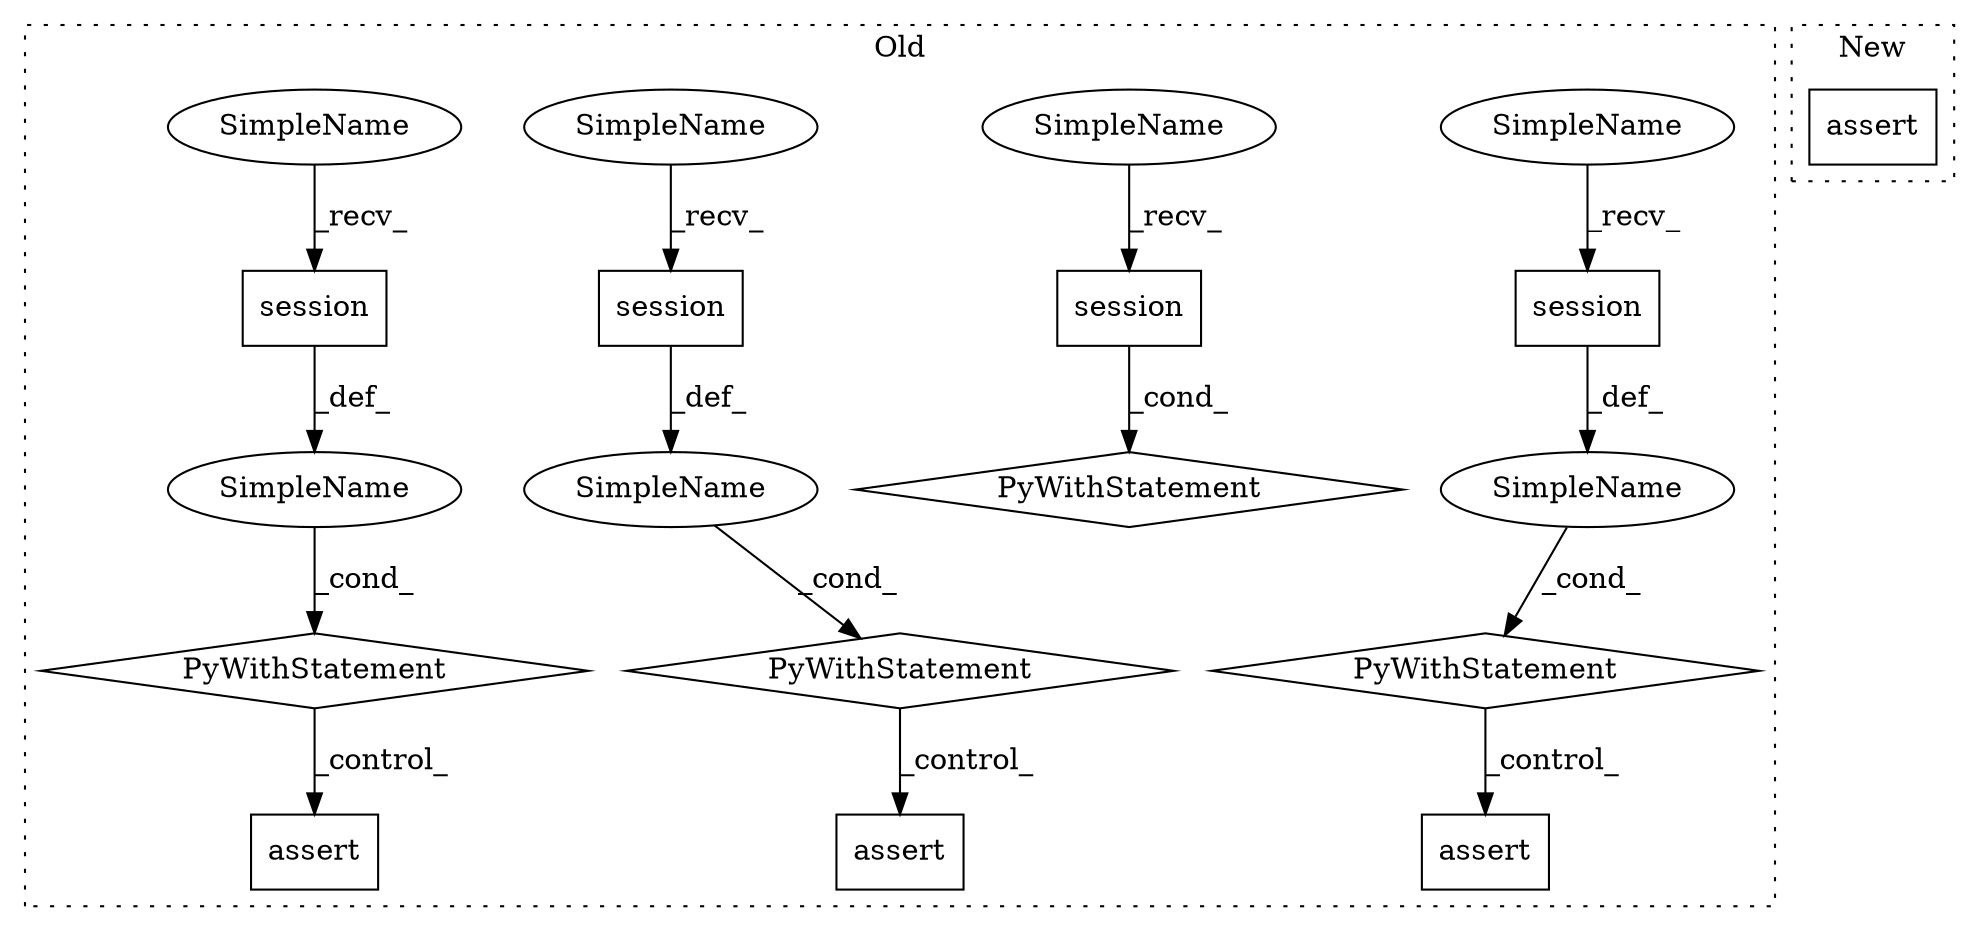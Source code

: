 digraph G {
subgraph cluster0 {
1 [label="session" a="32" s="7959" l="9" shape="box"];
3 [label="assert" a="32" s="7983,8018" l="17,1" shape="box"];
4 [label="SimpleName" a="42" s="" l="" shape="ellipse"];
5 [label="PyWithStatement" a="104" s="7944,7968" l="10,2" shape="diamond"];
6 [label="session" a="32" s="7749" l="9" shape="box"];
7 [label="assert" a="32" s="7773,7808" l="17,1" shape="box"];
8 [label="SimpleName" a="42" s="" l="" shape="ellipse"];
9 [label="PyWithStatement" a="104" s="7734,7758" l="10,2" shape="diamond"];
10 [label="session" a="32" s="7538" l="9" shape="box"];
11 [label="assert" a="32" s="7562,7597" l="17,1" shape="box"];
12 [label="SimpleName" a="42" s="" l="" shape="ellipse"];
13 [label="PyWithStatement" a="104" s="7523,7547" l="10,2" shape="diamond"];
14 [label="session" a="32" s="7298" l="9" shape="box"];
15 [label="PyWithStatement" a="104" s="7283,7307" l="10,2" shape="diamond"];
16 [label="SimpleName" a="42" s="7954" l="4" shape="ellipse"];
17 [label="SimpleName" a="42" s="7293" l="4" shape="ellipse"];
18 [label="SimpleName" a="42" s="7744" l="4" shape="ellipse"];
19 [label="SimpleName" a="42" s="7533" l="4" shape="ellipse"];
label = "Old";
style="dotted";
}
subgraph cluster1 {
2 [label="assert" a="32" s="6836,6913" l="15,2" shape="box"];
label = "New";
style="dotted";
}
1 -> 4 [label="_def_"];
4 -> 5 [label="_cond_"];
5 -> 3 [label="_control_"];
6 -> 8 [label="_def_"];
8 -> 9 [label="_cond_"];
9 -> 7 [label="_control_"];
10 -> 12 [label="_def_"];
12 -> 13 [label="_cond_"];
13 -> 11 [label="_control_"];
14 -> 15 [label="_cond_"];
16 -> 1 [label="_recv_"];
17 -> 14 [label="_recv_"];
18 -> 6 [label="_recv_"];
19 -> 10 [label="_recv_"];
}